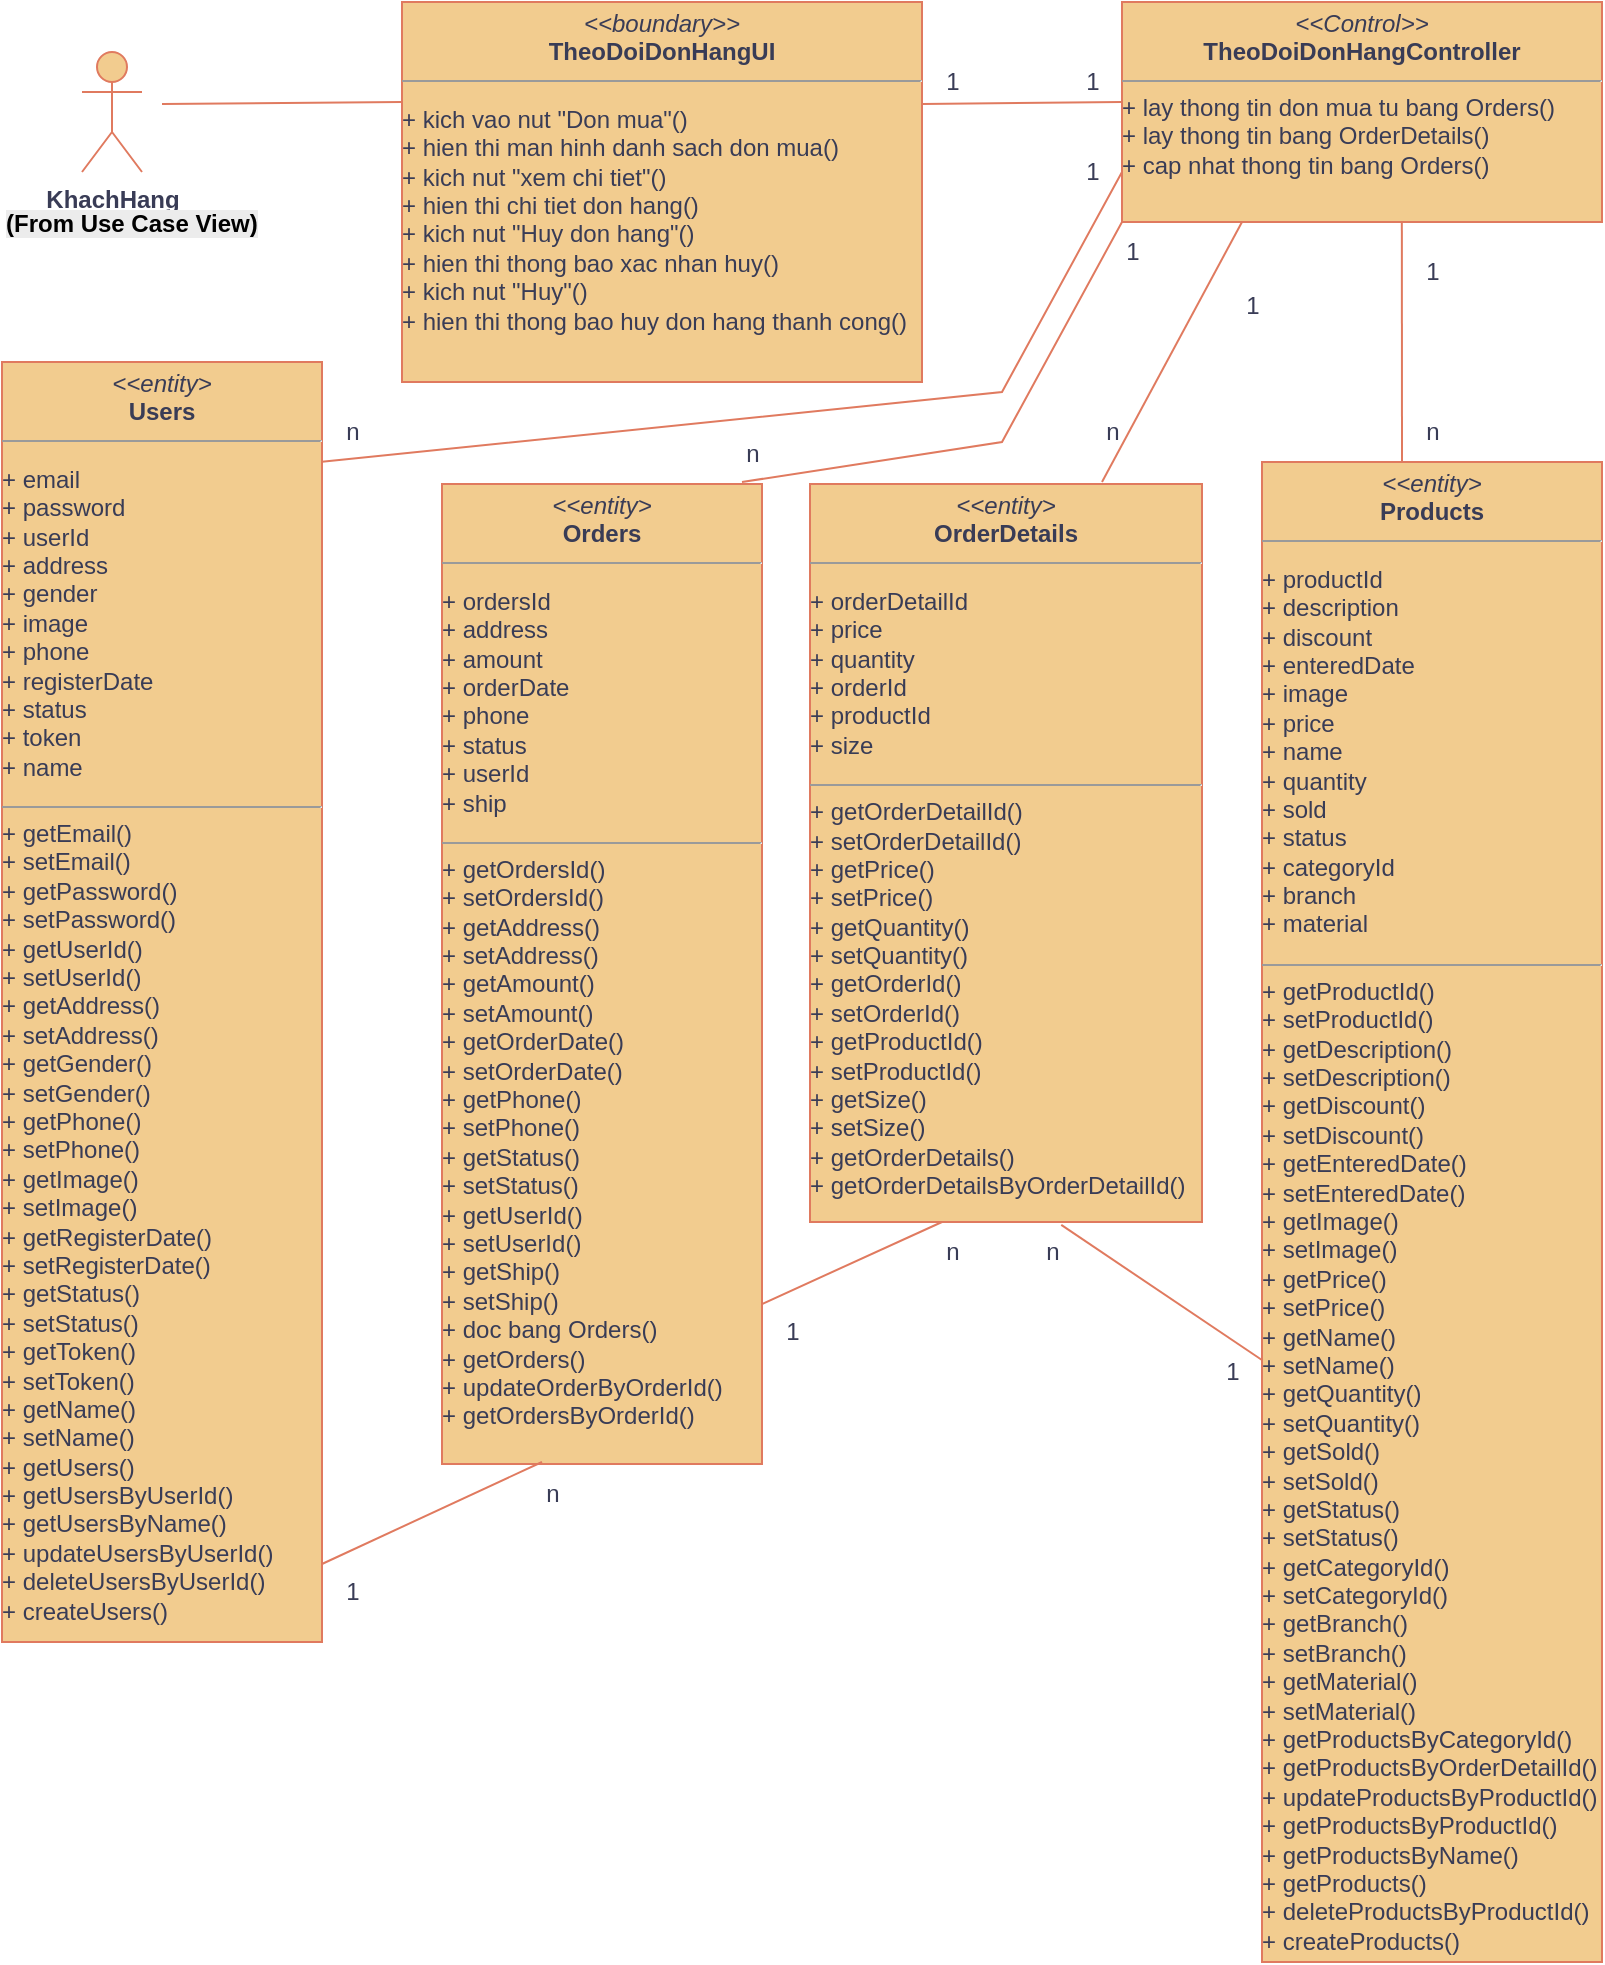 <mxfile version="27.0.6">
  <diagram name="Trang-1" id="dGXFMSY6yvkfrvN1_UQj">
    <mxGraphModel grid="1" page="1" gridSize="10" guides="1" tooltips="1" connect="1" arrows="1" fold="1" pageScale="1" pageWidth="827" pageHeight="1169" math="0" shadow="0">
      <root>
        <mxCell id="0" />
        <mxCell id="1" parent="0" />
        <mxCell id="59GAjBjFBviginhASrRZ-31" value="&lt;p style=&quot;margin:0px;margin-top:4px;text-align:center;&quot;&gt;&lt;i&gt;&amp;lt;&amp;lt;boundary&amp;gt;&amp;gt;&lt;/i&gt;&lt;br&gt;&lt;b&gt;TheoDoiDonHangUI&lt;/b&gt;&lt;/p&gt;&lt;hr size=&quot;1&quot;&gt;&lt;p style=&quot;&quot; dir=&quot;auto&quot;&gt;&lt;span style=&quot;white-space: pre-wrap;&quot;&gt;+ kich vao nut &quot;Don mua&quot;()&lt;br/&gt;+ hien thi man hinh danh sach don mua()&lt;br/&gt;+ kich nut &quot;xem chi tiet&quot;()&lt;br/&gt;+ hien thi chi tiet don hang()&lt;br/&gt;+ kich nut &quot;Huy don hang&quot;()&lt;br/&gt;+ hien thi thong bao xac nhan huy()&lt;br/&gt;+ kich nut &quot;Huy&quot;()&lt;br/&gt;+ hien thi thong bao huy don hang thanh cong()&lt;/span&gt;&lt;/p&gt;&lt;p style=&quot;white-space: pre-wrap;&quot; dir=&quot;auto&quot;&gt;&lt;br&gt;&lt;/p&gt;&lt;p style=&quot;white-space: pre-wrap;&quot; dir=&quot;auto&quot;&gt;&lt;br&gt;&lt;/p&gt;&lt;p style=&quot;margin:0px;margin-left:4px;&quot;&gt;&lt;br&gt;&lt;/p&gt;" style="verticalAlign=top;align=left;overflow=fill;fontSize=12;fontFamily=Helvetica;html=1;rounded=0;shadow=0;comic=0;labelBackgroundColor=none;strokeWidth=1;fillColor=#F2CC8F;strokeColor=#E07A5F;fontColor=#393C56;" vertex="1" parent="1">
          <mxGeometry x="210" y="40" width="260" height="190" as="geometry" />
        </mxCell>
        <mxCell id="59GAjBjFBviginhASrRZ-32" value="&lt;p style=&quot;margin:0px;margin-top:4px;text-align:center;&quot;&gt;&lt;i&gt;&amp;lt;&amp;lt;entity&amp;gt;&lt;/i&gt;&lt;br&gt;&lt;b&gt;Orders&lt;/b&gt;&lt;/p&gt;&lt;hr size=&quot;1&quot;&gt;&lt;p style=&quot;&quot; dir=&quot;auto&quot;&gt;&lt;span style=&quot;white-space: pre-wrap;&quot;&gt;+ ordersId&lt;br/&gt;+ address&lt;br/&gt;+ amount&lt;br/&gt;+ orderDate&lt;br/&gt;+ phone&lt;br/&gt;+ status&lt;br/&gt;+ userId&lt;br/&gt;+ ship&lt;/span&gt;&lt;/p&gt;&lt;hr size=&quot;1&quot;&gt;&lt;div&gt;&lt;div&gt;+ getOrdersId()&lt;/div&gt;&lt;div&gt;+ setOrdersId()&lt;/div&gt;&lt;div&gt;+ getAddress()&lt;/div&gt;&lt;div&gt;+ setAddress()&lt;/div&gt;&lt;div&gt;+ getAmount()&lt;/div&gt;&lt;div&gt;+ setAmount()&lt;/div&gt;&lt;div&gt;+ getOrderDate()&lt;/div&gt;&lt;div&gt;+ setOrderDate()&lt;/div&gt;&lt;div&gt;+ getPhone()&lt;/div&gt;&lt;div&gt;+ setPhone()&lt;/div&gt;&lt;div&gt;+ getStatus()&lt;/div&gt;&lt;div&gt;+ setStatus()&lt;/div&gt;&lt;div&gt;+ getUserId()&lt;/div&gt;&lt;div&gt;+ setUserId()&lt;/div&gt;&lt;div&gt;+ getShip()&lt;/div&gt;&lt;div&gt;+ setShip()&lt;/div&gt;&lt;div&gt;+ doc bang Orders()&lt;/div&gt;&lt;div&gt;+ getOrders()&lt;/div&gt;&lt;div&gt;+ updateOrderByOrderId()&lt;/div&gt;&lt;div&gt;+ getOrdersByOrderId()&lt;/div&gt;&lt;/div&gt;&lt;div&gt;&lt;br&gt;&lt;p style=&quot;white-space: pre-wrap;&quot; dir=&quot;auto&quot;&gt;&lt;br&gt;&lt;/p&gt;&lt;/div&gt;" style="verticalAlign=top;align=left;overflow=fill;fontSize=12;fontFamily=Helvetica;html=1;rounded=0;shadow=0;comic=0;labelBackgroundColor=none;strokeWidth=1;fillColor=#F2CC8F;strokeColor=#E07A5F;fontColor=#393C56;" vertex="1" parent="1">
          <mxGeometry x="230" y="281" width="160" height="490" as="geometry" />
        </mxCell>
        <mxCell id="59GAjBjFBviginhASrRZ-33" value="&lt;p style=&quot;margin:0px;margin-top:4px;text-align:center;&quot;&gt;&lt;i&gt;&amp;lt;&amp;lt;Control&amp;gt;&amp;gt;&lt;/i&gt;&lt;br&gt;&lt;b&gt;TheoDoiDonHang&lt;/b&gt;&lt;b&gt;Controller&lt;/b&gt;&lt;/p&gt;&lt;hr size=&quot;1&quot;&gt;&lt;div&gt;+ lay thong tin don mua tu bang Orders()&lt;/div&gt;&lt;div&gt;+ lay thong tin bang OrderDetails()&lt;/div&gt;&lt;div&gt;+ cap nhat thong tin bang Orders()&lt;/div&gt;&lt;div&gt;&lt;p style=&quot;white-space: pre-wrap;&quot; dir=&quot;auto&quot;&gt;&lt;br&gt;&lt;/p&gt;&lt;p style=&quot;white-space: pre-wrap;&quot; dir=&quot;auto&quot;&gt;&lt;br&gt;&lt;/p&gt;&lt;/div&gt;" style="verticalAlign=top;align=left;overflow=fill;fontSize=12;fontFamily=Helvetica;html=1;rounded=0;shadow=0;comic=0;labelBackgroundColor=none;strokeWidth=1;fillColor=#F2CC8F;strokeColor=#E07A5F;fontColor=#393C56;" vertex="1" parent="1">
          <mxGeometry x="570" y="40" width="240" height="110" as="geometry" />
        </mxCell>
        <mxCell id="59GAjBjFBviginhASrRZ-34" value="&lt;b&gt;KhachHang&lt;/b&gt;" style="shape=umlActor;verticalLabelPosition=bottom;verticalAlign=top;html=1;outlineConnect=0;textShadow=0;labelBorderColor=none;labelBackgroundColor=none;fillColor=#F2CC8F;strokeColor=#E07A5F;fontColor=#393C56;" vertex="1" parent="1">
          <mxGeometry x="50" y="65" width="30" height="60" as="geometry" />
        </mxCell>
        <mxCell id="59GAjBjFBviginhASrRZ-35" value="" style="endArrow=none;html=1;rounded=0;labelBackgroundColor=none;fontColor=default;strokeColor=#E07A5F;" edge="1" parent="1">
          <mxGeometry relative="1" as="geometry">
            <mxPoint x="90" y="91" as="sourcePoint" />
            <mxPoint x="210" y="90" as="targetPoint" />
          </mxGeometry>
        </mxCell>
        <mxCell id="59GAjBjFBviginhASrRZ-38" value="1" style="text;html=1;align=center;verticalAlign=middle;resizable=0;points=[];autosize=1;strokeColor=none;fillColor=none;labelBackgroundColor=none;fontColor=#393C56;" vertex="1" parent="1">
          <mxGeometry x="540" y="65" width="30" height="30" as="geometry" />
        </mxCell>
        <mxCell id="59GAjBjFBviginhASrRZ-39" value="" style="endArrow=none;html=1;rounded=0;labelBackgroundColor=none;fontColor=default;exitX=0.583;exitY=1;exitDx=0;exitDy=0;exitPerimeter=0;strokeColor=#E07A5F;" edge="1" parent="1" source="59GAjBjFBviginhASrRZ-33">
          <mxGeometry relative="1" as="geometry">
            <mxPoint x="721" y="172" as="sourcePoint" />
            <mxPoint x="710" y="270" as="targetPoint" />
          </mxGeometry>
        </mxCell>
        <mxCell id="59GAjBjFBviginhASrRZ-40" value="" style="endArrow=none;html=1;rounded=0;labelBackgroundColor=none;fontColor=default;exitX=0.25;exitY=1;exitDx=0;exitDy=0;strokeColor=#E07A5F;" edge="1" parent="1" source="59GAjBjFBviginhASrRZ-33">
          <mxGeometry relative="1" as="geometry">
            <mxPoint x="617" y="150" as="sourcePoint" />
            <mxPoint x="560" y="280" as="targetPoint" />
          </mxGeometry>
        </mxCell>
        <mxCell id="59GAjBjFBviginhASrRZ-41" value="&lt;b style=&quot;forced-color-adjust: none; color: rgb(0, 0, 0); font-family: Helvetica; font-size: 12px; font-style: normal; font-variant-ligatures: normal; font-variant-caps: normal; letter-spacing: normal; orphans: 2; text-align: center; text-indent: 0px; text-transform: none; widows: 2; word-spacing: 0px; -webkit-text-stroke-width: 0px; white-space: nowrap; background-color: rgb(236, 236, 236); text-decoration-thickness: initial; text-decoration-style: initial; text-decoration-color: initial;&quot;&gt;(From Use Case View)&lt;/b&gt;" style="text;whiteSpace=wrap;html=1;labelBackgroundColor=none;fontColor=#393C56;" vertex="1" parent="1">
          <mxGeometry x="10" y="137" width="160" height="40" as="geometry" />
        </mxCell>
        <mxCell id="59GAjBjFBviginhASrRZ-42" value="&lt;p style=&quot;margin:0px;margin-top:4px;text-align:center;&quot;&gt;&lt;i&gt;&amp;lt;&amp;lt;entity&amp;gt;&lt;/i&gt;&lt;br&gt;&lt;b&gt;Users&lt;/b&gt;&lt;/p&gt;&lt;hr size=&quot;1&quot;&gt;&lt;p style=&quot;&quot; dir=&quot;auto&quot;&gt;&lt;span style=&quot;white-space: pre-wrap;&quot;&gt;+ email&lt;br&gt;+ password&lt;br&gt;+ userId&lt;br&gt;+ address&lt;br&gt;+ gender&lt;br&gt;+ image&lt;br&gt;+ phone&lt;br&gt;+ registerDate&lt;br&gt;+ status&lt;br&gt;+ token&lt;br&gt;+ name&lt;/span&gt;&lt;/p&gt;&lt;hr size=&quot;1&quot;&gt;&lt;div&gt;&lt;div&gt;+ getEmail()&lt;/div&gt;&lt;div&gt;+ setEmail()&lt;/div&gt;&lt;div&gt;+ getPassword()&lt;/div&gt;&lt;div&gt;+ setPassword()&lt;/div&gt;&lt;div&gt;+ getUserId()&lt;/div&gt;&lt;div&gt;+ setUserId()&lt;/div&gt;&lt;div&gt;+ getAddress()&lt;/div&gt;&lt;div&gt;+ setAddress()&lt;/div&gt;&lt;div&gt;+ getGender()&lt;/div&gt;&lt;div&gt;+ setGender()&lt;/div&gt;&lt;div&gt;+ getPhone()&lt;/div&gt;&lt;div&gt;+ setPhone()&lt;/div&gt;&lt;div&gt;+ getImage()&lt;/div&gt;&lt;div&gt;+ setImage()&lt;/div&gt;&lt;div&gt;+ getRegisterDate()&lt;/div&gt;&lt;div&gt;+ setRegisterDate()&lt;/div&gt;&lt;div&gt;+ getStatus()&lt;/div&gt;&lt;div&gt;+ setStatus()&lt;/div&gt;&lt;div&gt;+ getToken()&lt;/div&gt;&lt;div&gt;+ setToken()&lt;/div&gt;&lt;div&gt;+ getName()&lt;/div&gt;&lt;div&gt;+ setName()&lt;/div&gt;&lt;div&gt;+ getUsers()&lt;/div&gt;&lt;div&gt;+ getUsersByUserId()&lt;/div&gt;&lt;div&gt;+ getUsersByName()&lt;/div&gt;&lt;div&gt;+ updateUsersByUserId()&lt;/div&gt;&lt;div&gt;+ deleteUsersByUserId()&lt;/div&gt;&lt;div&gt;&lt;span style=&quot;background-color: transparent;&quot;&gt;+ createUsers()&lt;/span&gt;&lt;span style=&quot;background-color: transparent; color: light-dark(rgb(0, 0, 0), rgb(255, 255, 255));&quot;&gt;&amp;nbsp;&amp;nbsp;&lt;/span&gt;&lt;/div&gt;&lt;/div&gt;&lt;div&gt;&lt;p style=&quot;white-space: pre-wrap;&quot; dir=&quot;auto&quot;&gt;&lt;br&gt;&lt;/p&gt;&lt;/div&gt;" style="verticalAlign=top;align=left;overflow=fill;fontSize=12;fontFamily=Helvetica;html=1;rounded=0;shadow=0;comic=0;labelBackgroundColor=none;strokeWidth=1;fillColor=#F2CC8F;strokeColor=#E07A5F;fontColor=#393C56;" vertex="1" parent="1">
          <mxGeometry x="10" y="220" width="160" height="640" as="geometry" />
        </mxCell>
        <mxCell id="59GAjBjFBviginhASrRZ-43" value="&lt;p style=&quot;margin:0px;margin-top:4px;text-align:center;&quot;&gt;&lt;i&gt;&amp;lt;&amp;lt;entity&amp;gt;&lt;/i&gt;&lt;br&gt;&lt;b&gt;Products&lt;/b&gt;&lt;/p&gt;&lt;hr size=&quot;1&quot;&gt;&lt;p style=&quot;&quot; dir=&quot;auto&quot;&gt;&lt;span style=&quot;white-space: pre-wrap;&quot;&gt;+ productId  &lt;br&gt;+ description  &lt;br&gt;+ discount  &lt;br&gt;+ enteredDate  &lt;br&gt;+ image  &lt;br&gt;+ price  &lt;br&gt;+ name  &lt;br&gt;+ quantity  &lt;br&gt;+ sold  &lt;br&gt;+ status  &lt;br&gt;+ categoryId  &lt;br&gt;+ branch  &lt;br&gt;+ material&lt;/span&gt;&amp;nbsp;&amp;nbsp;&lt;/p&gt;&lt;hr size=&quot;1&quot;&gt;&lt;div&gt;&lt;div&gt;+ getProductId()&amp;nbsp;&amp;nbsp;&lt;/div&gt;&lt;div&gt;+ setProductId()&amp;nbsp;&amp;nbsp;&lt;/div&gt;&lt;div&gt;+ getDescription()&amp;nbsp;&amp;nbsp;&lt;/div&gt;&lt;div&gt;+ setDescription()&amp;nbsp;&amp;nbsp;&lt;/div&gt;&lt;div&gt;+ getDiscount()&amp;nbsp;&amp;nbsp;&lt;/div&gt;&lt;div&gt;+ setDiscount()&amp;nbsp;&amp;nbsp;&lt;/div&gt;&lt;div&gt;+ getEnteredDate()&amp;nbsp;&amp;nbsp;&lt;/div&gt;&lt;div&gt;+ setEnteredDate()&amp;nbsp;&amp;nbsp;&lt;/div&gt;&lt;div&gt;+ getImage()&amp;nbsp;&amp;nbsp;&lt;/div&gt;&lt;div&gt;+ setImage()&amp;nbsp;&amp;nbsp;&lt;/div&gt;&lt;div&gt;+ getPrice()&amp;nbsp;&amp;nbsp;&lt;/div&gt;&lt;div&gt;+ setPrice()&amp;nbsp;&amp;nbsp;&lt;/div&gt;&lt;div&gt;+ getName()&amp;nbsp;&amp;nbsp;&lt;/div&gt;&lt;div&gt;+ setName()&amp;nbsp;&amp;nbsp;&lt;/div&gt;&lt;div&gt;+ getQuantity()&amp;nbsp;&amp;nbsp;&lt;/div&gt;&lt;div&gt;+ setQuantity()&amp;nbsp;&amp;nbsp;&lt;/div&gt;&lt;div&gt;+ getSold()&amp;nbsp;&amp;nbsp;&lt;/div&gt;&lt;div&gt;+ setSold()&amp;nbsp;&amp;nbsp;&lt;/div&gt;&lt;div&gt;+ getStatus()&amp;nbsp;&amp;nbsp;&lt;/div&gt;&lt;div&gt;+ setStatus()&amp;nbsp;&amp;nbsp;&lt;/div&gt;&lt;div&gt;+ getCategoryId()&amp;nbsp;&amp;nbsp;&lt;/div&gt;&lt;div&gt;+ setCategoryId()&amp;nbsp;&amp;nbsp;&lt;/div&gt;&lt;div&gt;+ getBranch()&amp;nbsp;&amp;nbsp;&lt;/div&gt;&lt;div&gt;+ setBranch()&amp;nbsp;&amp;nbsp;&lt;/div&gt;&lt;div&gt;+ getMaterial()&amp;nbsp;&amp;nbsp;&lt;/div&gt;&lt;div&gt;+ setMaterial()&amp;nbsp;&amp;nbsp;&lt;/div&gt;&lt;div&gt;+ getProductsByCategoryId()&amp;nbsp;&amp;nbsp;&lt;/div&gt;&lt;div&gt;+ getProductsByOrderDetailId()&amp;nbsp;&amp;nbsp;&lt;/div&gt;&lt;div&gt;+ updateProductsByProductId()&amp;nbsp;&amp;nbsp;&lt;/div&gt;&lt;div&gt;+ getProductsByProductId()&amp;nbsp;&amp;nbsp;&lt;/div&gt;&lt;div&gt;+ getProductsByName()&amp;nbsp;&amp;nbsp;&lt;/div&gt;&lt;div&gt;+ getProducts()&amp;nbsp;&amp;nbsp;&lt;/div&gt;&lt;div&gt;+ deleteProductsByProductId()&amp;nbsp;&amp;nbsp;&lt;/div&gt;&lt;div&gt;+ createProducts()&amp;nbsp;&amp;nbsp;&lt;/div&gt;&lt;/div&gt;&lt;div&gt;&lt;br&gt;&lt;/div&gt;&lt;div&gt;&lt;br&gt;&lt;p style=&quot;white-space: pre-wrap;&quot; dir=&quot;auto&quot;&gt;&lt;br&gt;&lt;/p&gt;&lt;/div&gt;" style="verticalAlign=top;align=left;overflow=fill;fontSize=12;fontFamily=Helvetica;html=1;rounded=0;shadow=0;comic=0;labelBackgroundColor=none;strokeWidth=1;fillColor=#F2CC8F;strokeColor=#E07A5F;fontColor=#393C56;" vertex="1" parent="1">
          <mxGeometry x="640" y="270" width="170" height="750" as="geometry" />
        </mxCell>
        <mxCell id="59GAjBjFBviginhASrRZ-44" value="&lt;p style=&quot;margin:0px;margin-top:4px;text-align:center;&quot;&gt;&lt;i&gt;&amp;lt;&amp;lt;entity&amp;gt;&lt;/i&gt;&lt;br&gt;&lt;b&gt;OrderDetails&lt;/b&gt;&lt;/p&gt;&lt;hr size=&quot;1&quot;&gt;&lt;p style=&quot;&quot; dir=&quot;auto&quot;&gt;&lt;span style=&quot;white-space: pre-wrap;&quot;&gt;+ orderDetailId&lt;br&gt;+ price&lt;br&gt;+ quantity&lt;br&gt;+ orderId&lt;br&gt;+ productId&lt;br&gt;+ size&lt;/span&gt;&lt;/p&gt;&lt;hr size=&quot;1&quot;&gt;&lt;div&gt;&lt;div&gt;+ getOrderDetailId()&lt;/div&gt;&lt;div&gt;+ setOrderDetailId()&lt;/div&gt;&lt;div&gt;+ getPrice()&lt;/div&gt;&lt;div&gt;+ setPrice()&lt;/div&gt;&lt;div&gt;+ getQuantity()&lt;/div&gt;&lt;div&gt;+ setQuantity()&lt;/div&gt;&lt;div&gt;+ getOrderId()&lt;/div&gt;&lt;div&gt;+ setOrderId()&lt;/div&gt;&lt;div&gt;+ getProductId()&lt;/div&gt;&lt;div&gt;+ setProductId()&lt;/div&gt;&lt;div&gt;+ getSize()&lt;/div&gt;&lt;div&gt;+ setSize()&lt;/div&gt;&lt;div&gt;+ getOrderDetails()&lt;/div&gt;&lt;div&gt;+ getOrderDetailsByOrderDetailId()&lt;/div&gt;&lt;/div&gt;&lt;div&gt;&lt;br&gt;&lt;/div&gt;&lt;div&gt;&lt;br&gt;&lt;p style=&quot;white-space: pre-wrap;&quot; dir=&quot;auto&quot;&gt;&lt;br&gt;&lt;/p&gt;&lt;/div&gt;" style="verticalAlign=top;align=left;overflow=fill;fontSize=12;fontFamily=Helvetica;html=1;rounded=0;shadow=0;comic=0;labelBackgroundColor=none;strokeWidth=1;fillColor=#F2CC8F;strokeColor=#E07A5F;fontColor=#393C56;" vertex="1" parent="1">
          <mxGeometry x="414" y="281" width="196" height="369" as="geometry" />
        </mxCell>
        <mxCell id="59GAjBjFBviginhASrRZ-46" value="1" style="text;html=1;align=center;verticalAlign=middle;resizable=0;points=[];autosize=1;strokeColor=none;fillColor=none;labelBackgroundColor=none;fontColor=#393C56;" vertex="1" parent="1">
          <mxGeometry x="390" y="690" width="30" height="30" as="geometry" />
        </mxCell>
        <mxCell id="59GAjBjFBviginhASrRZ-50" value="1" style="text;html=1;align=center;verticalAlign=middle;resizable=0;points=[];autosize=1;strokeColor=none;fillColor=none;labelBackgroundColor=none;fontColor=#393C56;" vertex="1" parent="1">
          <mxGeometry x="170" y="820" width="30" height="30" as="geometry" />
        </mxCell>
        <mxCell id="59GAjBjFBviginhASrRZ-53" value="1" style="text;html=1;align=center;verticalAlign=middle;resizable=0;points=[];autosize=1;strokeColor=none;fillColor=none;labelBackgroundColor=none;fontColor=#393C56;" vertex="1" parent="1">
          <mxGeometry x="540" y="110" width="30" height="30" as="geometry" />
        </mxCell>
        <mxCell id="59GAjBjFBviginhASrRZ-54" value="1" style="text;html=1;align=center;verticalAlign=middle;resizable=0;points=[];autosize=1;strokeColor=none;fillColor=none;labelBackgroundColor=none;fontColor=#393C56;" vertex="1" parent="1">
          <mxGeometry x="560" y="150" width="30" height="30" as="geometry" />
        </mxCell>
        <mxCell id="59GAjBjFBviginhASrRZ-55" value="1" style="text;html=1;align=center;verticalAlign=middle;resizable=0;points=[];autosize=1;strokeColor=none;fillColor=none;labelBackgroundColor=none;fontColor=#393C56;" vertex="1" parent="1">
          <mxGeometry x="620" y="177" width="30" height="30" as="geometry" />
        </mxCell>
        <mxCell id="59GAjBjFBviginhASrRZ-56" value="1" style="text;html=1;align=center;verticalAlign=middle;resizable=0;points=[];autosize=1;strokeColor=none;fillColor=none;labelBackgroundColor=none;fontColor=#393C56;" vertex="1" parent="1">
          <mxGeometry x="710" y="160" width="30" height="30" as="geometry" />
        </mxCell>
        <mxCell id="59GAjBjFBviginhASrRZ-57" value="n" style="text;html=1;align=center;verticalAlign=middle;resizable=0;points=[];autosize=1;strokeColor=none;fillColor=none;labelBackgroundColor=none;fontColor=#393C56;" vertex="1" parent="1">
          <mxGeometry x="170" y="240" width="30" height="30" as="geometry" />
        </mxCell>
        <mxCell id="59GAjBjFBviginhASrRZ-59" value="n" style="text;html=1;align=center;verticalAlign=middle;resizable=0;points=[];autosize=1;strokeColor=none;fillColor=none;labelBackgroundColor=none;fontColor=#393C56;" vertex="1" parent="1">
          <mxGeometry x="550" y="240" width="30" height="30" as="geometry" />
        </mxCell>
        <mxCell id="59GAjBjFBviginhASrRZ-60" value="n" style="text;html=1;align=center;verticalAlign=middle;resizable=0;points=[];autosize=1;strokeColor=none;fillColor=none;labelBackgroundColor=none;fontColor=#393C56;" vertex="1" parent="1">
          <mxGeometry x="710" y="240" width="30" height="30" as="geometry" />
        </mxCell>
        <mxCell id="59GAjBjFBviginhASrRZ-61" value="" style="endArrow=none;html=1;rounded=0;labelBackgroundColor=none;fontColor=default;strokeColor=#E07A5F;" edge="1" parent="1">
          <mxGeometry relative="1" as="geometry">
            <mxPoint x="470" y="91" as="sourcePoint" />
            <mxPoint x="570" y="90" as="targetPoint" />
          </mxGeometry>
        </mxCell>
        <mxCell id="59GAjBjFBviginhASrRZ-62" value="1" style="text;html=1;align=center;verticalAlign=middle;resizable=0;points=[];autosize=1;strokeColor=none;fillColor=none;labelBackgroundColor=none;fontColor=#393C56;" vertex="1" parent="1">
          <mxGeometry x="470" y="65" width="30" height="30" as="geometry" />
        </mxCell>
        <mxCell id="59GAjBjFBviginhASrRZ-63" value="" style="endArrow=none;html=1;rounded=0;labelBackgroundColor=none;fontColor=default;entryX=0;entryY=1;entryDx=0;entryDy=0;strokeColor=#E07A5F;" edge="1" parent="1" target="59GAjBjFBviginhASrRZ-33">
          <mxGeometry relative="1" as="geometry">
            <mxPoint x="380" y="280" as="sourcePoint" />
            <mxPoint x="545" y="150" as="targetPoint" />
            <Array as="points">
              <mxPoint x="510" y="260" />
            </Array>
          </mxGeometry>
        </mxCell>
        <mxCell id="59GAjBjFBviginhASrRZ-64" value="n" style="text;html=1;align=center;verticalAlign=middle;resizable=0;points=[];autosize=1;strokeColor=none;fillColor=none;labelBackgroundColor=none;fontColor=#393C56;" vertex="1" parent="1">
          <mxGeometry x="370" y="251" width="30" height="30" as="geometry" />
        </mxCell>
        <mxCell id="59GAjBjFBviginhASrRZ-65" value="" style="endArrow=none;html=1;rounded=0;labelBackgroundColor=none;fontColor=default;entryX=0;entryY=1;entryDx=0;entryDy=0;exitX=1;exitY=0.078;exitDx=0;exitDy=0;exitPerimeter=0;strokeColor=#E07A5F;" edge="1" parent="1" source="59GAjBjFBviginhASrRZ-42">
          <mxGeometry relative="1" as="geometry">
            <mxPoint x="380" y="255" as="sourcePoint" />
            <mxPoint x="570" y="125" as="targetPoint" />
            <Array as="points">
              <mxPoint x="510" y="235" />
            </Array>
          </mxGeometry>
        </mxCell>
        <mxCell id="59GAjBjFBviginhASrRZ-66" value="" style="endArrow=none;html=1;rounded=0;labelBackgroundColor=none;fontColor=default;exitX=0.641;exitY=1.004;exitDx=0;exitDy=0;exitPerimeter=0;entryX=0.002;entryY=0.599;entryDx=0;entryDy=0;entryPerimeter=0;strokeColor=#E07A5F;" edge="1" parent="1" source="59GAjBjFBviginhASrRZ-44" target="59GAjBjFBviginhASrRZ-43">
          <mxGeometry relative="1" as="geometry">
            <mxPoint x="470" y="731" as="sourcePoint" />
            <mxPoint x="590" y="730" as="targetPoint" />
          </mxGeometry>
        </mxCell>
        <mxCell id="59GAjBjFBviginhASrRZ-67" value="" style="endArrow=none;html=1;rounded=0;labelBackgroundColor=none;fontColor=default;strokeColor=#E07A5F;" edge="1" parent="1">
          <mxGeometry relative="1" as="geometry">
            <mxPoint x="390" y="691" as="sourcePoint" />
            <mxPoint x="480" y="650" as="targetPoint" />
          </mxGeometry>
        </mxCell>
        <mxCell id="59GAjBjFBviginhASrRZ-68" value="" style="endArrow=none;html=1;rounded=0;labelBackgroundColor=none;fontColor=default;strokeColor=#E07A5F;" edge="1" parent="1">
          <mxGeometry relative="1" as="geometry">
            <mxPoint x="170" y="821" as="sourcePoint" />
            <mxPoint x="280" y="770" as="targetPoint" />
          </mxGeometry>
        </mxCell>
        <mxCell id="59GAjBjFBviginhASrRZ-70" value="n" style="text;html=1;align=center;verticalAlign=middle;resizable=0;points=[];autosize=1;strokeColor=none;fillColor=none;labelBackgroundColor=none;fontColor=#393C56;" vertex="1" parent="1">
          <mxGeometry x="270" y="771" width="30" height="30" as="geometry" />
        </mxCell>
        <mxCell id="59GAjBjFBviginhASrRZ-71" value="n" style="text;html=1;align=center;verticalAlign=middle;resizable=0;points=[];autosize=1;strokeColor=none;fillColor=none;labelBackgroundColor=none;fontColor=#393C56;" vertex="1" parent="1">
          <mxGeometry x="470" y="650" width="30" height="30" as="geometry" />
        </mxCell>
        <mxCell id="59GAjBjFBviginhASrRZ-72" value="n" style="text;html=1;align=center;verticalAlign=middle;resizable=0;points=[];autosize=1;strokeColor=none;fillColor=none;labelBackgroundColor=none;fontColor=#393C56;" vertex="1" parent="1">
          <mxGeometry x="520" y="650" width="30" height="30" as="geometry" />
        </mxCell>
        <mxCell id="59GAjBjFBviginhASrRZ-73" value="1" style="text;html=1;align=center;verticalAlign=middle;resizable=0;points=[];autosize=1;strokeColor=none;fillColor=none;labelBackgroundColor=none;fontColor=#393C56;" vertex="1" parent="1">
          <mxGeometry x="610" y="710" width="30" height="30" as="geometry" />
        </mxCell>
      </root>
    </mxGraphModel>
  </diagram>
</mxfile>
